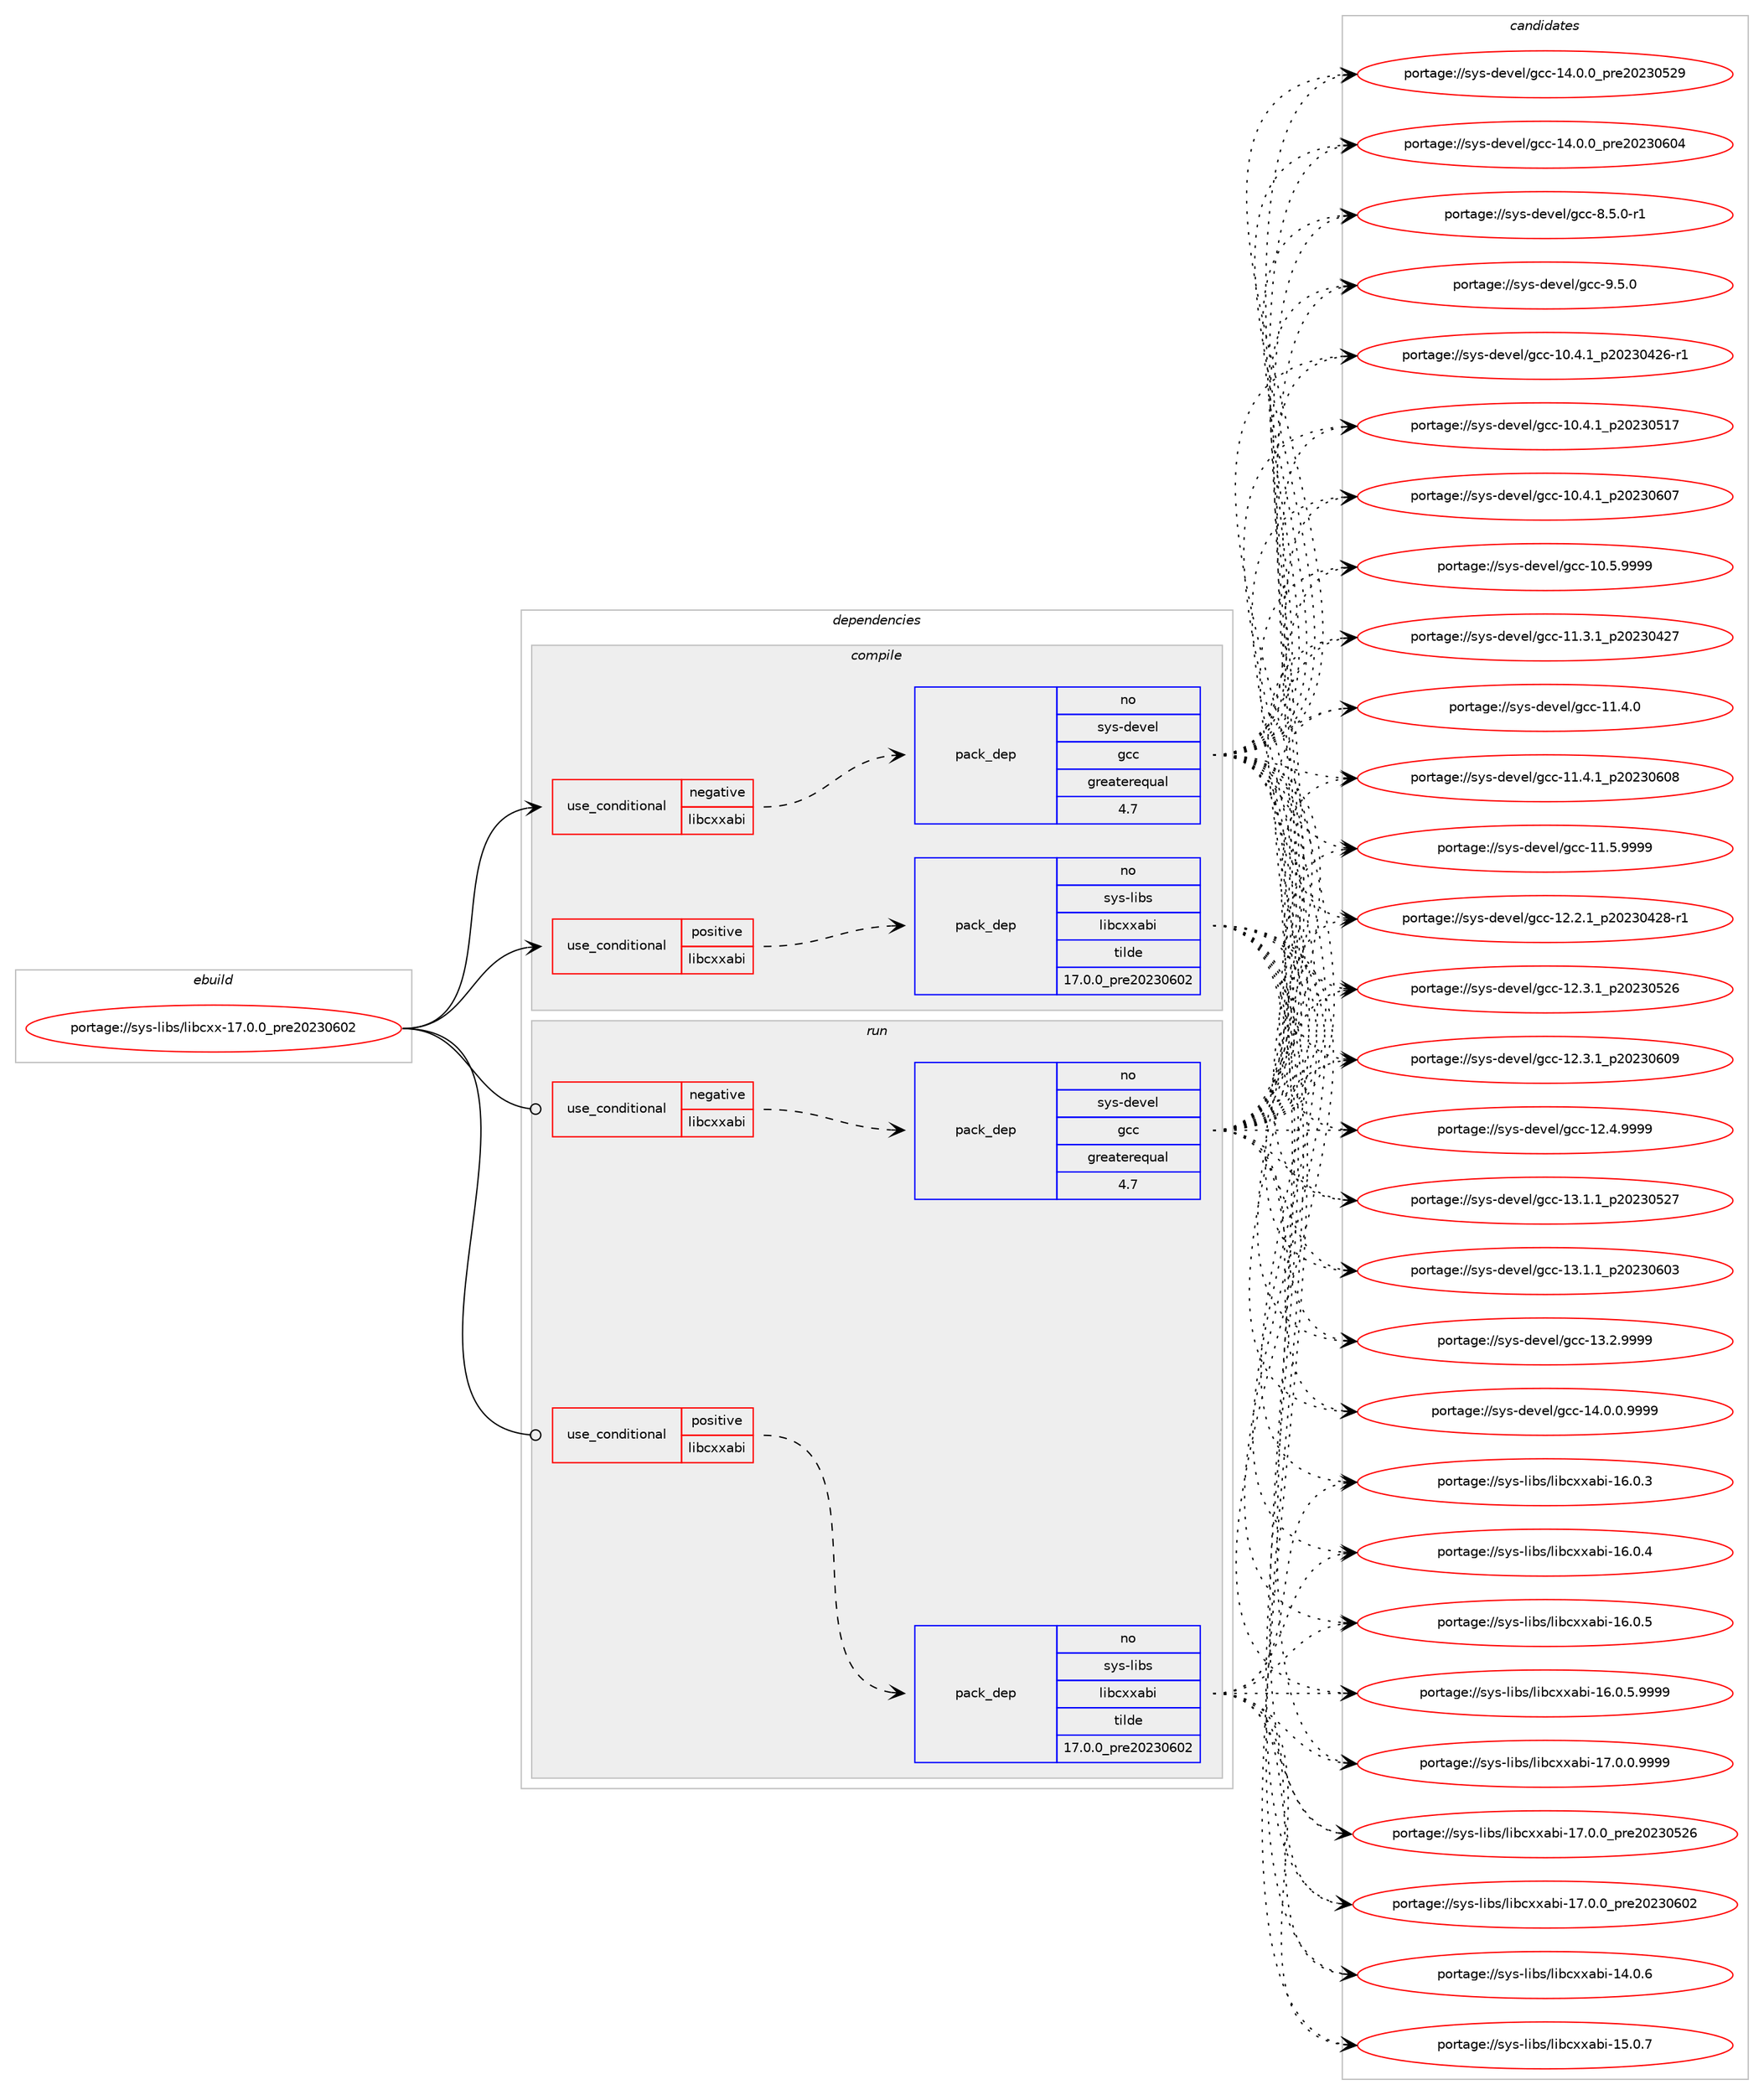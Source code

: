 digraph prolog {

# *************
# Graph options
# *************

newrank=true;
concentrate=true;
compound=true;
graph [rankdir=LR,fontname=Helvetica,fontsize=10,ranksep=1.5];#, ranksep=2.5, nodesep=0.2];
edge  [arrowhead=vee];
node  [fontname=Helvetica,fontsize=10];

# **********
# The ebuild
# **********

subgraph cluster_leftcol {
color=gray;
rank=same;
label=<<i>ebuild</i>>;
id [label="portage://sys-libs/libcxx-17.0.0_pre20230602", color=red, width=4, href="../sys-libs/libcxx-17.0.0_pre20230602.svg"];
}

# ****************
# The dependencies
# ****************

subgraph cluster_midcol {
color=gray;
label=<<i>dependencies</i>>;
subgraph cluster_compile {
fillcolor="#eeeeee";
style=filled;
label=<<i>compile</i>>;
subgraph cond1336 {
dependency2291 [label=<<TABLE BORDER="0" CELLBORDER="1" CELLSPACING="0" CELLPADDING="4"><TR><TD ROWSPAN="3" CELLPADDING="10">use_conditional</TD></TR><TR><TD>negative</TD></TR><TR><TD>libcxxabi</TD></TR></TABLE>>, shape=none, color=red];
subgraph pack930 {
dependency2292 [label=<<TABLE BORDER="0" CELLBORDER="1" CELLSPACING="0" CELLPADDING="4" WIDTH="220"><TR><TD ROWSPAN="6" CELLPADDING="30">pack_dep</TD></TR><TR><TD WIDTH="110">no</TD></TR><TR><TD>sys-devel</TD></TR><TR><TD>gcc</TD></TR><TR><TD>greaterequal</TD></TR><TR><TD>4.7</TD></TR></TABLE>>, shape=none, color=blue];
}
dependency2291:e -> dependency2292:w [weight=20,style="dashed",arrowhead="vee"];
}
id:e -> dependency2291:w [weight=20,style="solid",arrowhead="vee"];
subgraph cond1337 {
dependency2293 [label=<<TABLE BORDER="0" CELLBORDER="1" CELLSPACING="0" CELLPADDING="4"><TR><TD ROWSPAN="3" CELLPADDING="10">use_conditional</TD></TR><TR><TD>positive</TD></TR><TR><TD>libcxxabi</TD></TR></TABLE>>, shape=none, color=red];
subgraph pack931 {
dependency2294 [label=<<TABLE BORDER="0" CELLBORDER="1" CELLSPACING="0" CELLPADDING="4" WIDTH="220"><TR><TD ROWSPAN="6" CELLPADDING="30">pack_dep</TD></TR><TR><TD WIDTH="110">no</TD></TR><TR><TD>sys-libs</TD></TR><TR><TD>libcxxabi</TD></TR><TR><TD>tilde</TD></TR><TR><TD>17.0.0_pre20230602</TD></TR></TABLE>>, shape=none, color=blue];
}
dependency2293:e -> dependency2294:w [weight=20,style="dashed",arrowhead="vee"];
}
id:e -> dependency2293:w [weight=20,style="solid",arrowhead="vee"];
# *** BEGIN UNKNOWN DEPENDENCY TYPE (TODO) ***
# id -> package_dependency(portage://sys-libs/libcxx-17.0.0_pre20230602,install,no,sys-devel,llvm,none,[,,],[slot(17)],[])
# *** END UNKNOWN DEPENDENCY TYPE (TODO) ***

# *** BEGIN UNKNOWN DEPENDENCY TYPE (TODO) ***
# id -> package_dependency(portage://sys-libs/libcxx-17.0.0_pre20230602,install,strong,sys-devel,llvm,none,[,,],[slot(0)],[])
# *** END UNKNOWN DEPENDENCY TYPE (TODO) ***

}
subgraph cluster_compileandrun {
fillcolor="#eeeeee";
style=filled;
label=<<i>compile and run</i>>;
}
subgraph cluster_run {
fillcolor="#eeeeee";
style=filled;
label=<<i>run</i>>;
subgraph cond1338 {
dependency2295 [label=<<TABLE BORDER="0" CELLBORDER="1" CELLSPACING="0" CELLPADDING="4"><TR><TD ROWSPAN="3" CELLPADDING="10">use_conditional</TD></TR><TR><TD>negative</TD></TR><TR><TD>libcxxabi</TD></TR></TABLE>>, shape=none, color=red];
subgraph pack932 {
dependency2296 [label=<<TABLE BORDER="0" CELLBORDER="1" CELLSPACING="0" CELLPADDING="4" WIDTH="220"><TR><TD ROWSPAN="6" CELLPADDING="30">pack_dep</TD></TR><TR><TD WIDTH="110">no</TD></TR><TR><TD>sys-devel</TD></TR><TR><TD>gcc</TD></TR><TR><TD>greaterequal</TD></TR><TR><TD>4.7</TD></TR></TABLE>>, shape=none, color=blue];
}
dependency2295:e -> dependency2296:w [weight=20,style="dashed",arrowhead="vee"];
}
id:e -> dependency2295:w [weight=20,style="solid",arrowhead="odot"];
subgraph cond1339 {
dependency2297 [label=<<TABLE BORDER="0" CELLBORDER="1" CELLSPACING="0" CELLPADDING="4"><TR><TD ROWSPAN="3" CELLPADDING="10">use_conditional</TD></TR><TR><TD>positive</TD></TR><TR><TD>libcxxabi</TD></TR></TABLE>>, shape=none, color=red];
subgraph pack933 {
dependency2298 [label=<<TABLE BORDER="0" CELLBORDER="1" CELLSPACING="0" CELLPADDING="4" WIDTH="220"><TR><TD ROWSPAN="6" CELLPADDING="30">pack_dep</TD></TR><TR><TD WIDTH="110">no</TD></TR><TR><TD>sys-libs</TD></TR><TR><TD>libcxxabi</TD></TR><TR><TD>tilde</TD></TR><TR><TD>17.0.0_pre20230602</TD></TR></TABLE>>, shape=none, color=blue];
}
dependency2297:e -> dependency2298:w [weight=20,style="dashed",arrowhead="vee"];
}
id:e -> dependency2297:w [weight=20,style="solid",arrowhead="odot"];
}
}

# **************
# The candidates
# **************

subgraph cluster_choices {
rank=same;
color=gray;
label=<<i>candidates</i>>;

subgraph choice930 {
color=black;
nodesep=1;
choice11512111545100101118101108471039999454948465246499511250485051485250544511449 [label="portage://sys-devel/gcc-10.4.1_p20230426-r1", color=red, width=4,href="../sys-devel/gcc-10.4.1_p20230426-r1.svg"];
choice1151211154510010111810110847103999945494846524649951125048505148534955 [label="portage://sys-devel/gcc-10.4.1_p20230517", color=red, width=4,href="../sys-devel/gcc-10.4.1_p20230517.svg"];
choice1151211154510010111810110847103999945494846524649951125048505148544855 [label="portage://sys-devel/gcc-10.4.1_p20230607", color=red, width=4,href="../sys-devel/gcc-10.4.1_p20230607.svg"];
choice1151211154510010111810110847103999945494846534657575757 [label="portage://sys-devel/gcc-10.5.9999", color=red, width=4,href="../sys-devel/gcc-10.5.9999.svg"];
choice1151211154510010111810110847103999945494946514649951125048505148525055 [label="portage://sys-devel/gcc-11.3.1_p20230427", color=red, width=4,href="../sys-devel/gcc-11.3.1_p20230427.svg"];
choice1151211154510010111810110847103999945494946524648 [label="portage://sys-devel/gcc-11.4.0", color=red, width=4,href="../sys-devel/gcc-11.4.0.svg"];
choice1151211154510010111810110847103999945494946524649951125048505148544856 [label="portage://sys-devel/gcc-11.4.1_p20230608", color=red, width=4,href="../sys-devel/gcc-11.4.1_p20230608.svg"];
choice1151211154510010111810110847103999945494946534657575757 [label="portage://sys-devel/gcc-11.5.9999", color=red, width=4,href="../sys-devel/gcc-11.5.9999.svg"];
choice11512111545100101118101108471039999454950465046499511250485051485250564511449 [label="portage://sys-devel/gcc-12.2.1_p20230428-r1", color=red, width=4,href="../sys-devel/gcc-12.2.1_p20230428-r1.svg"];
choice1151211154510010111810110847103999945495046514649951125048505148535054 [label="portage://sys-devel/gcc-12.3.1_p20230526", color=red, width=4,href="../sys-devel/gcc-12.3.1_p20230526.svg"];
choice1151211154510010111810110847103999945495046514649951125048505148544857 [label="portage://sys-devel/gcc-12.3.1_p20230609", color=red, width=4,href="../sys-devel/gcc-12.3.1_p20230609.svg"];
choice1151211154510010111810110847103999945495046524657575757 [label="portage://sys-devel/gcc-12.4.9999", color=red, width=4,href="../sys-devel/gcc-12.4.9999.svg"];
choice1151211154510010111810110847103999945495146494649951125048505148535055 [label="portage://sys-devel/gcc-13.1.1_p20230527", color=red, width=4,href="../sys-devel/gcc-13.1.1_p20230527.svg"];
choice1151211154510010111810110847103999945495146494649951125048505148544851 [label="portage://sys-devel/gcc-13.1.1_p20230603", color=red, width=4,href="../sys-devel/gcc-13.1.1_p20230603.svg"];
choice1151211154510010111810110847103999945495146504657575757 [label="portage://sys-devel/gcc-13.2.9999", color=red, width=4,href="../sys-devel/gcc-13.2.9999.svg"];
choice11512111545100101118101108471039999454952464846484657575757 [label="portage://sys-devel/gcc-14.0.0.9999", color=red, width=4,href="../sys-devel/gcc-14.0.0.9999.svg"];
choice1151211154510010111810110847103999945495246484648951121141015048505148535057 [label="portage://sys-devel/gcc-14.0.0_pre20230529", color=red, width=4,href="../sys-devel/gcc-14.0.0_pre20230529.svg"];
choice1151211154510010111810110847103999945495246484648951121141015048505148544852 [label="portage://sys-devel/gcc-14.0.0_pre20230604", color=red, width=4,href="../sys-devel/gcc-14.0.0_pre20230604.svg"];
choice115121115451001011181011084710399994556465346484511449 [label="portage://sys-devel/gcc-8.5.0-r1", color=red, width=4,href="../sys-devel/gcc-8.5.0-r1.svg"];
choice11512111545100101118101108471039999455746534648 [label="portage://sys-devel/gcc-9.5.0", color=red, width=4,href="../sys-devel/gcc-9.5.0.svg"];
dependency2292:e -> choice11512111545100101118101108471039999454948465246499511250485051485250544511449:w [style=dotted,weight="100"];
dependency2292:e -> choice1151211154510010111810110847103999945494846524649951125048505148534955:w [style=dotted,weight="100"];
dependency2292:e -> choice1151211154510010111810110847103999945494846524649951125048505148544855:w [style=dotted,weight="100"];
dependency2292:e -> choice1151211154510010111810110847103999945494846534657575757:w [style=dotted,weight="100"];
dependency2292:e -> choice1151211154510010111810110847103999945494946514649951125048505148525055:w [style=dotted,weight="100"];
dependency2292:e -> choice1151211154510010111810110847103999945494946524648:w [style=dotted,weight="100"];
dependency2292:e -> choice1151211154510010111810110847103999945494946524649951125048505148544856:w [style=dotted,weight="100"];
dependency2292:e -> choice1151211154510010111810110847103999945494946534657575757:w [style=dotted,weight="100"];
dependency2292:e -> choice11512111545100101118101108471039999454950465046499511250485051485250564511449:w [style=dotted,weight="100"];
dependency2292:e -> choice1151211154510010111810110847103999945495046514649951125048505148535054:w [style=dotted,weight="100"];
dependency2292:e -> choice1151211154510010111810110847103999945495046514649951125048505148544857:w [style=dotted,weight="100"];
dependency2292:e -> choice1151211154510010111810110847103999945495046524657575757:w [style=dotted,weight="100"];
dependency2292:e -> choice1151211154510010111810110847103999945495146494649951125048505148535055:w [style=dotted,weight="100"];
dependency2292:e -> choice1151211154510010111810110847103999945495146494649951125048505148544851:w [style=dotted,weight="100"];
dependency2292:e -> choice1151211154510010111810110847103999945495146504657575757:w [style=dotted,weight="100"];
dependency2292:e -> choice11512111545100101118101108471039999454952464846484657575757:w [style=dotted,weight="100"];
dependency2292:e -> choice1151211154510010111810110847103999945495246484648951121141015048505148535057:w [style=dotted,weight="100"];
dependency2292:e -> choice1151211154510010111810110847103999945495246484648951121141015048505148544852:w [style=dotted,weight="100"];
dependency2292:e -> choice115121115451001011181011084710399994556465346484511449:w [style=dotted,weight="100"];
dependency2292:e -> choice11512111545100101118101108471039999455746534648:w [style=dotted,weight="100"];
}
subgraph choice931 {
color=black;
nodesep=1;
choice1151211154510810598115471081059899120120979810545495246484654 [label="portage://sys-libs/libcxxabi-14.0.6", color=red, width=4,href="../sys-libs/libcxxabi-14.0.6.svg"];
choice1151211154510810598115471081059899120120979810545495346484655 [label="portage://sys-libs/libcxxabi-15.0.7", color=red, width=4,href="../sys-libs/libcxxabi-15.0.7.svg"];
choice1151211154510810598115471081059899120120979810545495446484651 [label="portage://sys-libs/libcxxabi-16.0.3", color=red, width=4,href="../sys-libs/libcxxabi-16.0.3.svg"];
choice1151211154510810598115471081059899120120979810545495446484652 [label="portage://sys-libs/libcxxabi-16.0.4", color=red, width=4,href="../sys-libs/libcxxabi-16.0.4.svg"];
choice1151211154510810598115471081059899120120979810545495446484653 [label="portage://sys-libs/libcxxabi-16.0.5", color=red, width=4,href="../sys-libs/libcxxabi-16.0.5.svg"];
choice11512111545108105981154710810598991201209798105454954464846534657575757 [label="portage://sys-libs/libcxxabi-16.0.5.9999", color=red, width=4,href="../sys-libs/libcxxabi-16.0.5.9999.svg"];
choice11512111545108105981154710810598991201209798105454955464846484657575757 [label="portage://sys-libs/libcxxabi-17.0.0.9999", color=red, width=4,href="../sys-libs/libcxxabi-17.0.0.9999.svg"];
choice1151211154510810598115471081059899120120979810545495546484648951121141015048505148535054 [label="portage://sys-libs/libcxxabi-17.0.0_pre20230526", color=red, width=4,href="../sys-libs/libcxxabi-17.0.0_pre20230526.svg"];
choice1151211154510810598115471081059899120120979810545495546484648951121141015048505148544850 [label="portage://sys-libs/libcxxabi-17.0.0_pre20230602", color=red, width=4,href="../sys-libs/libcxxabi-17.0.0_pre20230602.svg"];
dependency2294:e -> choice1151211154510810598115471081059899120120979810545495246484654:w [style=dotted,weight="100"];
dependency2294:e -> choice1151211154510810598115471081059899120120979810545495346484655:w [style=dotted,weight="100"];
dependency2294:e -> choice1151211154510810598115471081059899120120979810545495446484651:w [style=dotted,weight="100"];
dependency2294:e -> choice1151211154510810598115471081059899120120979810545495446484652:w [style=dotted,weight="100"];
dependency2294:e -> choice1151211154510810598115471081059899120120979810545495446484653:w [style=dotted,weight="100"];
dependency2294:e -> choice11512111545108105981154710810598991201209798105454954464846534657575757:w [style=dotted,weight="100"];
dependency2294:e -> choice11512111545108105981154710810598991201209798105454955464846484657575757:w [style=dotted,weight="100"];
dependency2294:e -> choice1151211154510810598115471081059899120120979810545495546484648951121141015048505148535054:w [style=dotted,weight="100"];
dependency2294:e -> choice1151211154510810598115471081059899120120979810545495546484648951121141015048505148544850:w [style=dotted,weight="100"];
}
subgraph choice932 {
color=black;
nodesep=1;
choice11512111545100101118101108471039999454948465246499511250485051485250544511449 [label="portage://sys-devel/gcc-10.4.1_p20230426-r1", color=red, width=4,href="../sys-devel/gcc-10.4.1_p20230426-r1.svg"];
choice1151211154510010111810110847103999945494846524649951125048505148534955 [label="portage://sys-devel/gcc-10.4.1_p20230517", color=red, width=4,href="../sys-devel/gcc-10.4.1_p20230517.svg"];
choice1151211154510010111810110847103999945494846524649951125048505148544855 [label="portage://sys-devel/gcc-10.4.1_p20230607", color=red, width=4,href="../sys-devel/gcc-10.4.1_p20230607.svg"];
choice1151211154510010111810110847103999945494846534657575757 [label="portage://sys-devel/gcc-10.5.9999", color=red, width=4,href="../sys-devel/gcc-10.5.9999.svg"];
choice1151211154510010111810110847103999945494946514649951125048505148525055 [label="portage://sys-devel/gcc-11.3.1_p20230427", color=red, width=4,href="../sys-devel/gcc-11.3.1_p20230427.svg"];
choice1151211154510010111810110847103999945494946524648 [label="portage://sys-devel/gcc-11.4.0", color=red, width=4,href="../sys-devel/gcc-11.4.0.svg"];
choice1151211154510010111810110847103999945494946524649951125048505148544856 [label="portage://sys-devel/gcc-11.4.1_p20230608", color=red, width=4,href="../sys-devel/gcc-11.4.1_p20230608.svg"];
choice1151211154510010111810110847103999945494946534657575757 [label="portage://sys-devel/gcc-11.5.9999", color=red, width=4,href="../sys-devel/gcc-11.5.9999.svg"];
choice11512111545100101118101108471039999454950465046499511250485051485250564511449 [label="portage://sys-devel/gcc-12.2.1_p20230428-r1", color=red, width=4,href="../sys-devel/gcc-12.2.1_p20230428-r1.svg"];
choice1151211154510010111810110847103999945495046514649951125048505148535054 [label="portage://sys-devel/gcc-12.3.1_p20230526", color=red, width=4,href="../sys-devel/gcc-12.3.1_p20230526.svg"];
choice1151211154510010111810110847103999945495046514649951125048505148544857 [label="portage://sys-devel/gcc-12.3.1_p20230609", color=red, width=4,href="../sys-devel/gcc-12.3.1_p20230609.svg"];
choice1151211154510010111810110847103999945495046524657575757 [label="portage://sys-devel/gcc-12.4.9999", color=red, width=4,href="../sys-devel/gcc-12.4.9999.svg"];
choice1151211154510010111810110847103999945495146494649951125048505148535055 [label="portage://sys-devel/gcc-13.1.1_p20230527", color=red, width=4,href="../sys-devel/gcc-13.1.1_p20230527.svg"];
choice1151211154510010111810110847103999945495146494649951125048505148544851 [label="portage://sys-devel/gcc-13.1.1_p20230603", color=red, width=4,href="../sys-devel/gcc-13.1.1_p20230603.svg"];
choice1151211154510010111810110847103999945495146504657575757 [label="portage://sys-devel/gcc-13.2.9999", color=red, width=4,href="../sys-devel/gcc-13.2.9999.svg"];
choice11512111545100101118101108471039999454952464846484657575757 [label="portage://sys-devel/gcc-14.0.0.9999", color=red, width=4,href="../sys-devel/gcc-14.0.0.9999.svg"];
choice1151211154510010111810110847103999945495246484648951121141015048505148535057 [label="portage://sys-devel/gcc-14.0.0_pre20230529", color=red, width=4,href="../sys-devel/gcc-14.0.0_pre20230529.svg"];
choice1151211154510010111810110847103999945495246484648951121141015048505148544852 [label="portage://sys-devel/gcc-14.0.0_pre20230604", color=red, width=4,href="../sys-devel/gcc-14.0.0_pre20230604.svg"];
choice115121115451001011181011084710399994556465346484511449 [label="portage://sys-devel/gcc-8.5.0-r1", color=red, width=4,href="../sys-devel/gcc-8.5.0-r1.svg"];
choice11512111545100101118101108471039999455746534648 [label="portage://sys-devel/gcc-9.5.0", color=red, width=4,href="../sys-devel/gcc-9.5.0.svg"];
dependency2296:e -> choice11512111545100101118101108471039999454948465246499511250485051485250544511449:w [style=dotted,weight="100"];
dependency2296:e -> choice1151211154510010111810110847103999945494846524649951125048505148534955:w [style=dotted,weight="100"];
dependency2296:e -> choice1151211154510010111810110847103999945494846524649951125048505148544855:w [style=dotted,weight="100"];
dependency2296:e -> choice1151211154510010111810110847103999945494846534657575757:w [style=dotted,weight="100"];
dependency2296:e -> choice1151211154510010111810110847103999945494946514649951125048505148525055:w [style=dotted,weight="100"];
dependency2296:e -> choice1151211154510010111810110847103999945494946524648:w [style=dotted,weight="100"];
dependency2296:e -> choice1151211154510010111810110847103999945494946524649951125048505148544856:w [style=dotted,weight="100"];
dependency2296:e -> choice1151211154510010111810110847103999945494946534657575757:w [style=dotted,weight="100"];
dependency2296:e -> choice11512111545100101118101108471039999454950465046499511250485051485250564511449:w [style=dotted,weight="100"];
dependency2296:e -> choice1151211154510010111810110847103999945495046514649951125048505148535054:w [style=dotted,weight="100"];
dependency2296:e -> choice1151211154510010111810110847103999945495046514649951125048505148544857:w [style=dotted,weight="100"];
dependency2296:e -> choice1151211154510010111810110847103999945495046524657575757:w [style=dotted,weight="100"];
dependency2296:e -> choice1151211154510010111810110847103999945495146494649951125048505148535055:w [style=dotted,weight="100"];
dependency2296:e -> choice1151211154510010111810110847103999945495146494649951125048505148544851:w [style=dotted,weight="100"];
dependency2296:e -> choice1151211154510010111810110847103999945495146504657575757:w [style=dotted,weight="100"];
dependency2296:e -> choice11512111545100101118101108471039999454952464846484657575757:w [style=dotted,weight="100"];
dependency2296:e -> choice1151211154510010111810110847103999945495246484648951121141015048505148535057:w [style=dotted,weight="100"];
dependency2296:e -> choice1151211154510010111810110847103999945495246484648951121141015048505148544852:w [style=dotted,weight="100"];
dependency2296:e -> choice115121115451001011181011084710399994556465346484511449:w [style=dotted,weight="100"];
dependency2296:e -> choice11512111545100101118101108471039999455746534648:w [style=dotted,weight="100"];
}
subgraph choice933 {
color=black;
nodesep=1;
choice1151211154510810598115471081059899120120979810545495246484654 [label="portage://sys-libs/libcxxabi-14.0.6", color=red, width=4,href="../sys-libs/libcxxabi-14.0.6.svg"];
choice1151211154510810598115471081059899120120979810545495346484655 [label="portage://sys-libs/libcxxabi-15.0.7", color=red, width=4,href="../sys-libs/libcxxabi-15.0.7.svg"];
choice1151211154510810598115471081059899120120979810545495446484651 [label="portage://sys-libs/libcxxabi-16.0.3", color=red, width=4,href="../sys-libs/libcxxabi-16.0.3.svg"];
choice1151211154510810598115471081059899120120979810545495446484652 [label="portage://sys-libs/libcxxabi-16.0.4", color=red, width=4,href="../sys-libs/libcxxabi-16.0.4.svg"];
choice1151211154510810598115471081059899120120979810545495446484653 [label="portage://sys-libs/libcxxabi-16.0.5", color=red, width=4,href="../sys-libs/libcxxabi-16.0.5.svg"];
choice11512111545108105981154710810598991201209798105454954464846534657575757 [label="portage://sys-libs/libcxxabi-16.0.5.9999", color=red, width=4,href="../sys-libs/libcxxabi-16.0.5.9999.svg"];
choice11512111545108105981154710810598991201209798105454955464846484657575757 [label="portage://sys-libs/libcxxabi-17.0.0.9999", color=red, width=4,href="../sys-libs/libcxxabi-17.0.0.9999.svg"];
choice1151211154510810598115471081059899120120979810545495546484648951121141015048505148535054 [label="portage://sys-libs/libcxxabi-17.0.0_pre20230526", color=red, width=4,href="../sys-libs/libcxxabi-17.0.0_pre20230526.svg"];
choice1151211154510810598115471081059899120120979810545495546484648951121141015048505148544850 [label="portage://sys-libs/libcxxabi-17.0.0_pre20230602", color=red, width=4,href="../sys-libs/libcxxabi-17.0.0_pre20230602.svg"];
dependency2298:e -> choice1151211154510810598115471081059899120120979810545495246484654:w [style=dotted,weight="100"];
dependency2298:e -> choice1151211154510810598115471081059899120120979810545495346484655:w [style=dotted,weight="100"];
dependency2298:e -> choice1151211154510810598115471081059899120120979810545495446484651:w [style=dotted,weight="100"];
dependency2298:e -> choice1151211154510810598115471081059899120120979810545495446484652:w [style=dotted,weight="100"];
dependency2298:e -> choice1151211154510810598115471081059899120120979810545495446484653:w [style=dotted,weight="100"];
dependency2298:e -> choice11512111545108105981154710810598991201209798105454954464846534657575757:w [style=dotted,weight="100"];
dependency2298:e -> choice11512111545108105981154710810598991201209798105454955464846484657575757:w [style=dotted,weight="100"];
dependency2298:e -> choice1151211154510810598115471081059899120120979810545495546484648951121141015048505148535054:w [style=dotted,weight="100"];
dependency2298:e -> choice1151211154510810598115471081059899120120979810545495546484648951121141015048505148544850:w [style=dotted,weight="100"];
}
}

}
